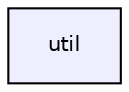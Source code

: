 digraph "util" {
  compound=true
  node [ fontsize="10", fontname="Helvetica"];
  edge [ labelfontsize="10", labelfontname="Helvetica"];
  dir_23ec12649285f9fabf3a6b7380226c28 [shape=box, label="util", style="filled", fillcolor="#eeeeff", pencolor="black", URL="dir_23ec12649285f9fabf3a6b7380226c28.html"];
}
